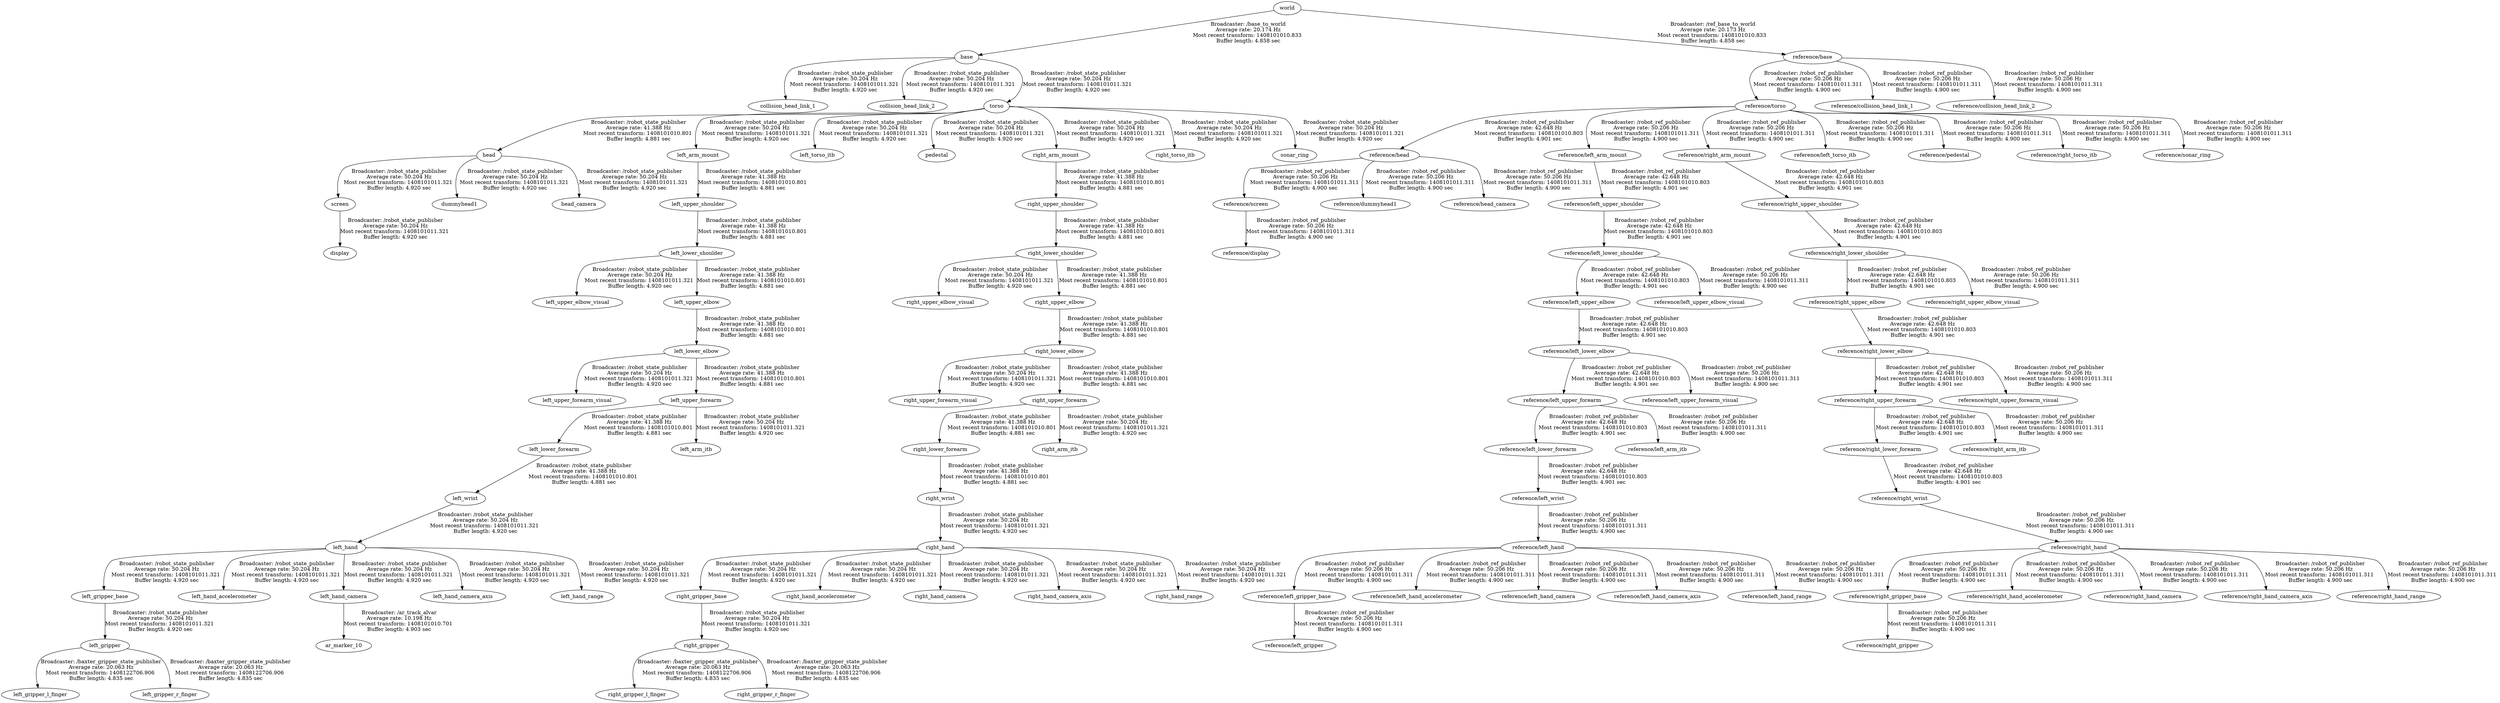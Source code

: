 digraph G {
"base" -> "collision_head_link_1"[label="Broadcaster: /robot_state_publisher\nAverage rate: 50.204 Hz\nMost recent transform: 1408101011.321 \nBuffer length: 4.920 sec\n"];
"world" -> "base"[label="Broadcaster: /base_to_world\nAverage rate: 20.174 Hz\nMost recent transform: 1408101010.833 \nBuffer length: 4.858 sec\n"];
"base" -> "collision_head_link_2"[label="Broadcaster: /robot_state_publisher\nAverage rate: 50.204 Hz\nMost recent transform: 1408101011.321 \nBuffer length: 4.920 sec\n"];
"screen" -> "display"[label="Broadcaster: /robot_state_publisher\nAverage rate: 50.204 Hz\nMost recent transform: 1408101011.321 \nBuffer length: 4.920 sec\n"];
"head" -> "screen"[label="Broadcaster: /robot_state_publisher\nAverage rate: 50.204 Hz\nMost recent transform: 1408101011.321 \nBuffer length: 4.920 sec\n"];
"head" -> "dummyhead1"[label="Broadcaster: /robot_state_publisher\nAverage rate: 50.204 Hz\nMost recent transform: 1408101011.321 \nBuffer length: 4.920 sec\n"];
"torso" -> "head"[label="Broadcaster: /robot_state_publisher\nAverage rate: 41.388 Hz\nMost recent transform: 1408101010.801 \nBuffer length: 4.881 sec\n"];
"head" -> "head_camera"[label="Broadcaster: /robot_state_publisher\nAverage rate: 50.204 Hz\nMost recent transform: 1408101011.321 \nBuffer length: 4.920 sec\n"];
"left_lower_shoulder" -> "left_upper_elbow_visual"[label="Broadcaster: /robot_state_publisher\nAverage rate: 50.204 Hz\nMost recent transform: 1408101011.321 \nBuffer length: 4.920 sec\n"];
"left_upper_shoulder" -> "left_lower_shoulder"[label="Broadcaster: /robot_state_publisher\nAverage rate: 41.388 Hz\nMost recent transform: 1408101010.801 \nBuffer length: 4.881 sec\n"];
"left_gripper_base" -> "left_gripper"[label="Broadcaster: /robot_state_publisher\nAverage rate: 50.204 Hz\nMost recent transform: 1408101011.321 \nBuffer length: 4.920 sec\n"];
"left_hand" -> "left_gripper_base"[label="Broadcaster: /robot_state_publisher\nAverage rate: 50.204 Hz\nMost recent transform: 1408101011.321 \nBuffer length: 4.920 sec\n"];
"left_wrist" -> "left_hand"[label="Broadcaster: /robot_state_publisher\nAverage rate: 50.204 Hz\nMost recent transform: 1408101011.321 \nBuffer length: 4.920 sec\n"];
"left_lower_forearm" -> "left_wrist"[label="Broadcaster: /robot_state_publisher\nAverage rate: 41.388 Hz\nMost recent transform: 1408101010.801 \nBuffer length: 4.881 sec\n"];
"left_hand" -> "left_hand_accelerometer"[label="Broadcaster: /robot_state_publisher\nAverage rate: 50.204 Hz\nMost recent transform: 1408101011.321 \nBuffer length: 4.920 sec\n"];
"left_hand" -> "left_hand_camera"[label="Broadcaster: /robot_state_publisher\nAverage rate: 50.204 Hz\nMost recent transform: 1408101011.321 \nBuffer length: 4.920 sec\n"];
"left_hand" -> "left_hand_camera_axis"[label="Broadcaster: /robot_state_publisher\nAverage rate: 50.204 Hz\nMost recent transform: 1408101011.321 \nBuffer length: 4.920 sec\n"];
"left_hand" -> "left_hand_range"[label="Broadcaster: /robot_state_publisher\nAverage rate: 50.204 Hz\nMost recent transform: 1408101011.321 \nBuffer length: 4.920 sec\n"];
"torso" -> "left_arm_mount"[label="Broadcaster: /robot_state_publisher\nAverage rate: 50.204 Hz\nMost recent transform: 1408101011.321 \nBuffer length: 4.920 sec\n"];
"base" -> "torso"[label="Broadcaster: /robot_state_publisher\nAverage rate: 50.204 Hz\nMost recent transform: 1408101011.321 \nBuffer length: 4.920 sec\n"];
"torso" -> "left_torso_itb"[label="Broadcaster: /robot_state_publisher\nAverage rate: 50.204 Hz\nMost recent transform: 1408101011.321 \nBuffer length: 4.920 sec\n"];
"left_lower_elbow" -> "left_upper_forearm_visual"[label="Broadcaster: /robot_state_publisher\nAverage rate: 50.204 Hz\nMost recent transform: 1408101011.321 \nBuffer length: 4.920 sec\n"];
"left_upper_elbow" -> "left_lower_elbow"[label="Broadcaster: /robot_state_publisher\nAverage rate: 41.388 Hz\nMost recent transform: 1408101010.801 \nBuffer length: 4.881 sec\n"];
"left_upper_forearm" -> "left_arm_itb"[label="Broadcaster: /robot_state_publisher\nAverage rate: 50.204 Hz\nMost recent transform: 1408101011.321 \nBuffer length: 4.920 sec\n"];
"left_lower_elbow" -> "left_upper_forearm"[label="Broadcaster: /robot_state_publisher\nAverage rate: 41.388 Hz\nMost recent transform: 1408101010.801 \nBuffer length: 4.881 sec\n"];
"torso" -> "pedestal"[label="Broadcaster: /robot_state_publisher\nAverage rate: 50.204 Hz\nMost recent transform: 1408101011.321 \nBuffer length: 4.920 sec\n"];
"right_lower_shoulder" -> "right_upper_elbow_visual"[label="Broadcaster: /robot_state_publisher\nAverage rate: 50.204 Hz\nMost recent transform: 1408101011.321 \nBuffer length: 4.920 sec\n"];
"right_upper_shoulder" -> "right_lower_shoulder"[label="Broadcaster: /robot_state_publisher\nAverage rate: 41.388 Hz\nMost recent transform: 1408101010.801 \nBuffer length: 4.881 sec\n"];
"right_gripper_base" -> "right_gripper"[label="Broadcaster: /robot_state_publisher\nAverage rate: 50.204 Hz\nMost recent transform: 1408101011.321 \nBuffer length: 4.920 sec\n"];
"right_hand" -> "right_gripper_base"[label="Broadcaster: /robot_state_publisher\nAverage rate: 50.204 Hz\nMost recent transform: 1408101011.321 \nBuffer length: 4.920 sec\n"];
"right_wrist" -> "right_hand"[label="Broadcaster: /robot_state_publisher\nAverage rate: 50.204 Hz\nMost recent transform: 1408101011.321 \nBuffer length: 4.920 sec\n"];
"right_lower_forearm" -> "right_wrist"[label="Broadcaster: /robot_state_publisher\nAverage rate: 41.388 Hz\nMost recent transform: 1408101010.801 \nBuffer length: 4.881 sec\n"];
"right_hand" -> "right_hand_accelerometer"[label="Broadcaster: /robot_state_publisher\nAverage rate: 50.204 Hz\nMost recent transform: 1408101011.321 \nBuffer length: 4.920 sec\n"];
"right_hand" -> "right_hand_camera"[label="Broadcaster: /robot_state_publisher\nAverage rate: 50.204 Hz\nMost recent transform: 1408101011.321 \nBuffer length: 4.920 sec\n"];
"right_hand" -> "right_hand_camera_axis"[label="Broadcaster: /robot_state_publisher\nAverage rate: 50.204 Hz\nMost recent transform: 1408101011.321 \nBuffer length: 4.920 sec\n"];
"right_hand" -> "right_hand_range"[label="Broadcaster: /robot_state_publisher\nAverage rate: 50.204 Hz\nMost recent transform: 1408101011.321 \nBuffer length: 4.920 sec\n"];
"torso" -> "right_arm_mount"[label="Broadcaster: /robot_state_publisher\nAverage rate: 50.204 Hz\nMost recent transform: 1408101011.321 \nBuffer length: 4.920 sec\n"];
"torso" -> "right_torso_itb"[label="Broadcaster: /robot_state_publisher\nAverage rate: 50.204 Hz\nMost recent transform: 1408101011.321 \nBuffer length: 4.920 sec\n"];
"right_lower_elbow" -> "right_upper_forearm_visual"[label="Broadcaster: /robot_state_publisher\nAverage rate: 50.204 Hz\nMost recent transform: 1408101011.321 \nBuffer length: 4.920 sec\n"];
"right_upper_elbow" -> "right_lower_elbow"[label="Broadcaster: /robot_state_publisher\nAverage rate: 41.388 Hz\nMost recent transform: 1408101010.801 \nBuffer length: 4.881 sec\n"];
"right_upper_forearm" -> "right_arm_itb"[label="Broadcaster: /robot_state_publisher\nAverage rate: 50.204 Hz\nMost recent transform: 1408101011.321 \nBuffer length: 4.920 sec\n"];
"right_lower_elbow" -> "right_upper_forearm"[label="Broadcaster: /robot_state_publisher\nAverage rate: 41.388 Hz\nMost recent transform: 1408101010.801 \nBuffer length: 4.881 sec\n"];
"torso" -> "sonar_ring"[label="Broadcaster: /robot_state_publisher\nAverage rate: 50.204 Hz\nMost recent transform: 1408101011.321 \nBuffer length: 4.920 sec\n"];
"reference/torso" -> "reference/head"[label="Broadcaster: /robot_ref_publisher\nAverage rate: 42.648 Hz\nMost recent transform: 1408101010.803 \nBuffer length: 4.901 sec\n"];
"reference/base" -> "reference/torso"[label="Broadcaster: /robot_ref_publisher\nAverage rate: 50.206 Hz\nMost recent transform: 1408101011.311 \nBuffer length: 4.900 sec\n"];
"reference/left_lower_shoulder" -> "reference/left_upper_elbow"[label="Broadcaster: /robot_ref_publisher\nAverage rate: 42.648 Hz\nMost recent transform: 1408101010.803 \nBuffer length: 4.901 sec\n"];
"reference/left_upper_shoulder" -> "reference/left_lower_shoulder"[label="Broadcaster: /robot_ref_publisher\nAverage rate: 42.648 Hz\nMost recent transform: 1408101010.803 \nBuffer length: 4.901 sec\n"];
"reference/left_upper_elbow" -> "reference/left_lower_elbow"[label="Broadcaster: /robot_ref_publisher\nAverage rate: 42.648 Hz\nMost recent transform: 1408101010.803 \nBuffer length: 4.901 sec\n"];
"reference/left_arm_mount" -> "reference/left_upper_shoulder"[label="Broadcaster: /robot_ref_publisher\nAverage rate: 42.648 Hz\nMost recent transform: 1408101010.803 \nBuffer length: 4.901 sec\n"];
"reference/torso" -> "reference/left_arm_mount"[label="Broadcaster: /robot_ref_publisher\nAverage rate: 50.206 Hz\nMost recent transform: 1408101011.311 \nBuffer length: 4.900 sec\n"];
"reference/left_lower_elbow" -> "reference/left_upper_forearm"[label="Broadcaster: /robot_ref_publisher\nAverage rate: 42.648 Hz\nMost recent transform: 1408101010.803 \nBuffer length: 4.901 sec\n"];
"reference/left_upper_forearm" -> "reference/left_lower_forearm"[label="Broadcaster: /robot_ref_publisher\nAverage rate: 42.648 Hz\nMost recent transform: 1408101010.803 \nBuffer length: 4.901 sec\n"];
"reference/left_lower_forearm" -> "reference/left_wrist"[label="Broadcaster: /robot_ref_publisher\nAverage rate: 42.648 Hz\nMost recent transform: 1408101010.803 \nBuffer length: 4.901 sec\n"];
"reference/right_lower_shoulder" -> "reference/right_upper_elbow"[label="Broadcaster: /robot_ref_publisher\nAverage rate: 42.648 Hz\nMost recent transform: 1408101010.803 \nBuffer length: 4.901 sec\n"];
"reference/right_upper_shoulder" -> "reference/right_lower_shoulder"[label="Broadcaster: /robot_ref_publisher\nAverage rate: 42.648 Hz\nMost recent transform: 1408101010.803 \nBuffer length: 4.901 sec\n"];
"reference/right_upper_elbow" -> "reference/right_lower_elbow"[label="Broadcaster: /robot_ref_publisher\nAverage rate: 42.648 Hz\nMost recent transform: 1408101010.803 \nBuffer length: 4.901 sec\n"];
"reference/right_arm_mount" -> "reference/right_upper_shoulder"[label="Broadcaster: /robot_ref_publisher\nAverage rate: 42.648 Hz\nMost recent transform: 1408101010.803 \nBuffer length: 4.901 sec\n"];
"reference/torso" -> "reference/right_arm_mount"[label="Broadcaster: /robot_ref_publisher\nAverage rate: 50.206 Hz\nMost recent transform: 1408101011.311 \nBuffer length: 4.900 sec\n"];
"reference/right_lower_elbow" -> "reference/right_upper_forearm"[label="Broadcaster: /robot_ref_publisher\nAverage rate: 42.648 Hz\nMost recent transform: 1408101010.803 \nBuffer length: 4.901 sec\n"];
"reference/right_upper_forearm" -> "reference/right_lower_forearm"[label="Broadcaster: /robot_ref_publisher\nAverage rate: 42.648 Hz\nMost recent transform: 1408101010.803 \nBuffer length: 4.901 sec\n"];
"reference/right_lower_forearm" -> "reference/right_wrist"[label="Broadcaster: /robot_ref_publisher\nAverage rate: 42.648 Hz\nMost recent transform: 1408101010.803 \nBuffer length: 4.901 sec\n"];
"left_hand_camera" -> "ar_marker_10"[label="Broadcaster: /ar_track_alvar\nAverage rate: 10.198 Hz\nMost recent transform: 1408101010.701 \nBuffer length: 4.903 sec\n"];
"reference/base" -> "reference/collision_head_link_1"[label="Broadcaster: /robot_ref_publisher\nAverage rate: 50.206 Hz\nMost recent transform: 1408101011.311 \nBuffer length: 4.900 sec\n"];
"world" -> "reference/base"[label="Broadcaster: /ref_base_to_world\nAverage rate: 20.173 Hz\nMost recent transform: 1408101010.833 \nBuffer length: 4.858 sec\n"];
"reference/base" -> "reference/collision_head_link_2"[label="Broadcaster: /robot_ref_publisher\nAverage rate: 50.206 Hz\nMost recent transform: 1408101011.311 \nBuffer length: 4.900 sec\n"];
"reference/screen" -> "reference/display"[label="Broadcaster: /robot_ref_publisher\nAverage rate: 50.206 Hz\nMost recent transform: 1408101011.311 \nBuffer length: 4.900 sec\n"];
"reference/head" -> "reference/screen"[label="Broadcaster: /robot_ref_publisher\nAverage rate: 50.206 Hz\nMost recent transform: 1408101011.311 \nBuffer length: 4.900 sec\n"];
"reference/head" -> "reference/dummyhead1"[label="Broadcaster: /robot_ref_publisher\nAverage rate: 50.206 Hz\nMost recent transform: 1408101011.311 \nBuffer length: 4.900 sec\n"];
"reference/head" -> "reference/head_camera"[label="Broadcaster: /robot_ref_publisher\nAverage rate: 50.206 Hz\nMost recent transform: 1408101011.311 \nBuffer length: 4.900 sec\n"];
"reference/left_lower_shoulder" -> "reference/left_upper_elbow_visual"[label="Broadcaster: /robot_ref_publisher\nAverage rate: 50.206 Hz\nMost recent transform: 1408101011.311 \nBuffer length: 4.900 sec\n"];
"reference/left_gripper_base" -> "reference/left_gripper"[label="Broadcaster: /robot_ref_publisher\nAverage rate: 50.206 Hz\nMost recent transform: 1408101011.311 \nBuffer length: 4.900 sec\n"];
"reference/left_hand" -> "reference/left_gripper_base"[label="Broadcaster: /robot_ref_publisher\nAverage rate: 50.206 Hz\nMost recent transform: 1408101011.311 \nBuffer length: 4.900 sec\n"];
"reference/left_wrist" -> "reference/left_hand"[label="Broadcaster: /robot_ref_publisher\nAverage rate: 50.206 Hz\nMost recent transform: 1408101011.311 \nBuffer length: 4.900 sec\n"];
"reference/left_hand" -> "reference/left_hand_accelerometer"[label="Broadcaster: /robot_ref_publisher\nAverage rate: 50.206 Hz\nMost recent transform: 1408101011.311 \nBuffer length: 4.900 sec\n"];
"reference/left_hand" -> "reference/left_hand_camera"[label="Broadcaster: /robot_ref_publisher\nAverage rate: 50.206 Hz\nMost recent transform: 1408101011.311 \nBuffer length: 4.900 sec\n"];
"reference/left_hand" -> "reference/left_hand_camera_axis"[label="Broadcaster: /robot_ref_publisher\nAverage rate: 50.206 Hz\nMost recent transform: 1408101011.311 \nBuffer length: 4.900 sec\n"];
"reference/left_hand" -> "reference/left_hand_range"[label="Broadcaster: /robot_ref_publisher\nAverage rate: 50.206 Hz\nMost recent transform: 1408101011.311 \nBuffer length: 4.900 sec\n"];
"reference/torso" -> "reference/left_torso_itb"[label="Broadcaster: /robot_ref_publisher\nAverage rate: 50.206 Hz\nMost recent transform: 1408101011.311 \nBuffer length: 4.900 sec\n"];
"reference/left_lower_elbow" -> "reference/left_upper_forearm_visual"[label="Broadcaster: /robot_ref_publisher\nAverage rate: 50.206 Hz\nMost recent transform: 1408101011.311 \nBuffer length: 4.900 sec\n"];
"reference/left_upper_forearm" -> "reference/left_arm_itb"[label="Broadcaster: /robot_ref_publisher\nAverage rate: 50.206 Hz\nMost recent transform: 1408101011.311 \nBuffer length: 4.900 sec\n"];
"reference/torso" -> "reference/pedestal"[label="Broadcaster: /robot_ref_publisher\nAverage rate: 50.206 Hz\nMost recent transform: 1408101011.311 \nBuffer length: 4.900 sec\n"];
"reference/right_lower_shoulder" -> "reference/right_upper_elbow_visual"[label="Broadcaster: /robot_ref_publisher\nAverage rate: 50.206 Hz\nMost recent transform: 1408101011.311 \nBuffer length: 4.900 sec\n"];
"reference/right_gripper_base" -> "reference/right_gripper"[label="Broadcaster: /robot_ref_publisher\nAverage rate: 50.206 Hz\nMost recent transform: 1408101011.311 \nBuffer length: 4.900 sec\n"];
"reference/right_hand" -> "reference/right_gripper_base"[label="Broadcaster: /robot_ref_publisher\nAverage rate: 50.206 Hz\nMost recent transform: 1408101011.311 \nBuffer length: 4.900 sec\n"];
"reference/right_wrist" -> "reference/right_hand"[label="Broadcaster: /robot_ref_publisher\nAverage rate: 50.206 Hz\nMost recent transform: 1408101011.311 \nBuffer length: 4.900 sec\n"];
"reference/right_hand" -> "reference/right_hand_accelerometer"[label="Broadcaster: /robot_ref_publisher\nAverage rate: 50.206 Hz\nMost recent transform: 1408101011.311 \nBuffer length: 4.900 sec\n"];
"reference/right_hand" -> "reference/right_hand_camera"[label="Broadcaster: /robot_ref_publisher\nAverage rate: 50.206 Hz\nMost recent transform: 1408101011.311 \nBuffer length: 4.900 sec\n"];
"reference/right_hand" -> "reference/right_hand_camera_axis"[label="Broadcaster: /robot_ref_publisher\nAverage rate: 50.206 Hz\nMost recent transform: 1408101011.311 \nBuffer length: 4.900 sec\n"];
"reference/right_hand" -> "reference/right_hand_range"[label="Broadcaster: /robot_ref_publisher\nAverage rate: 50.206 Hz\nMost recent transform: 1408101011.311 \nBuffer length: 4.900 sec\n"];
"reference/torso" -> "reference/right_torso_itb"[label="Broadcaster: /robot_ref_publisher\nAverage rate: 50.206 Hz\nMost recent transform: 1408101011.311 \nBuffer length: 4.900 sec\n"];
"reference/right_lower_elbow" -> "reference/right_upper_forearm_visual"[label="Broadcaster: /robot_ref_publisher\nAverage rate: 50.206 Hz\nMost recent transform: 1408101011.311 \nBuffer length: 4.900 sec\n"];
"reference/right_upper_forearm" -> "reference/right_arm_itb"[label="Broadcaster: /robot_ref_publisher\nAverage rate: 50.206 Hz\nMost recent transform: 1408101011.311 \nBuffer length: 4.900 sec\n"];
"reference/torso" -> "reference/sonar_ring"[label="Broadcaster: /robot_ref_publisher\nAverage rate: 50.206 Hz\nMost recent transform: 1408101011.311 \nBuffer length: 4.900 sec\n"];
"left_lower_shoulder" -> "left_upper_elbow"[label="Broadcaster: /robot_state_publisher\nAverage rate: 41.388 Hz\nMost recent transform: 1408101010.801 \nBuffer length: 4.881 sec\n"];
"left_arm_mount" -> "left_upper_shoulder"[label="Broadcaster: /robot_state_publisher\nAverage rate: 41.388 Hz\nMost recent transform: 1408101010.801 \nBuffer length: 4.881 sec\n"];
"left_upper_forearm" -> "left_lower_forearm"[label="Broadcaster: /robot_state_publisher\nAverage rate: 41.388 Hz\nMost recent transform: 1408101010.801 \nBuffer length: 4.881 sec\n"];
"right_lower_shoulder" -> "right_upper_elbow"[label="Broadcaster: /robot_state_publisher\nAverage rate: 41.388 Hz\nMost recent transform: 1408101010.801 \nBuffer length: 4.881 sec\n"];
"right_arm_mount" -> "right_upper_shoulder"[label="Broadcaster: /robot_state_publisher\nAverage rate: 41.388 Hz\nMost recent transform: 1408101010.801 \nBuffer length: 4.881 sec\n"];
"right_upper_forearm" -> "right_lower_forearm"[label="Broadcaster: /robot_state_publisher\nAverage rate: 41.388 Hz\nMost recent transform: 1408101010.801 \nBuffer length: 4.881 sec\n"];
"left_gripper" -> "left_gripper_l_finger"[label="Broadcaster: /baxter_gripper_state_publisher\nAverage rate: 20.063 Hz\nMost recent transform: 1408122706.906 \nBuffer length: 4.835 sec\n"];
"left_gripper" -> "left_gripper_r_finger"[label="Broadcaster: /baxter_gripper_state_publisher\nAverage rate: 20.063 Hz\nMost recent transform: 1408122706.906 \nBuffer length: 4.835 sec\n"];
"right_gripper" -> "right_gripper_l_finger"[label="Broadcaster: /baxter_gripper_state_publisher\nAverage rate: 20.063 Hz\nMost recent transform: 1408122706.906 \nBuffer length: 4.835 sec\n"];
"right_gripper" -> "right_gripper_r_finger"[label="Broadcaster: /baxter_gripper_state_publisher\nAverage rate: 20.063 Hz\nMost recent transform: 1408122706.906 \nBuffer length: 4.835 sec\n"];
}